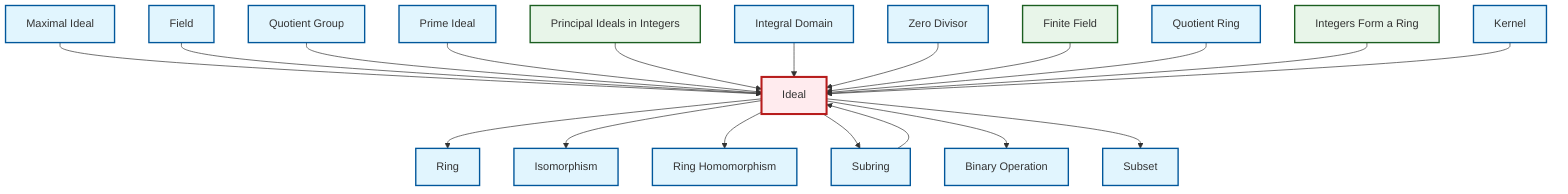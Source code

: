 graph TD
    classDef definition fill:#e1f5fe,stroke:#01579b,stroke-width:2px
    classDef theorem fill:#f3e5f5,stroke:#4a148c,stroke-width:2px
    classDef axiom fill:#fff3e0,stroke:#e65100,stroke-width:2px
    classDef example fill:#e8f5e9,stroke:#1b5e20,stroke-width:2px
    classDef current fill:#ffebee,stroke:#b71c1c,stroke-width:3px
    def-field["Field"]:::definition
    def-kernel["Kernel"]:::definition
    def-ideal["Ideal"]:::definition
    def-subring["Subring"]:::definition
    def-ring["Ring"]:::definition
    def-isomorphism["Isomorphism"]:::definition
    def-quotient-group["Quotient Group"]:::definition
    ex-principal-ideal["Principal Ideals in Integers"]:::example
    ex-integers-ring["Integers Form a Ring"]:::example
    ex-finite-field["Finite Field"]:::example
    def-integral-domain["Integral Domain"]:::definition
    def-maximal-ideal["Maximal Ideal"]:::definition
    def-quotient-ring["Quotient Ring"]:::definition
    def-binary-operation["Binary Operation"]:::definition
    def-zero-divisor["Zero Divisor"]:::definition
    def-subset["Subset"]:::definition
    def-prime-ideal["Prime Ideal"]:::definition
    def-ring-homomorphism["Ring Homomorphism"]:::definition
    def-ideal --> def-ring
    def-maximal-ideal --> def-ideal
    def-field --> def-ideal
    def-ideal --> def-isomorphism
    def-ideal --> def-ring-homomorphism
    def-quotient-group --> def-ideal
    def-ideal --> def-subring
    def-prime-ideal --> def-ideal
    ex-principal-ideal --> def-ideal
    def-integral-domain --> def-ideal
    def-zero-divisor --> def-ideal
    ex-finite-field --> def-ideal
    def-quotient-ring --> def-ideal
    def-subring --> def-ideal
    ex-integers-ring --> def-ideal
    def-ideal --> def-binary-operation
    def-ideal --> def-subset
    def-kernel --> def-ideal
    class def-ideal current